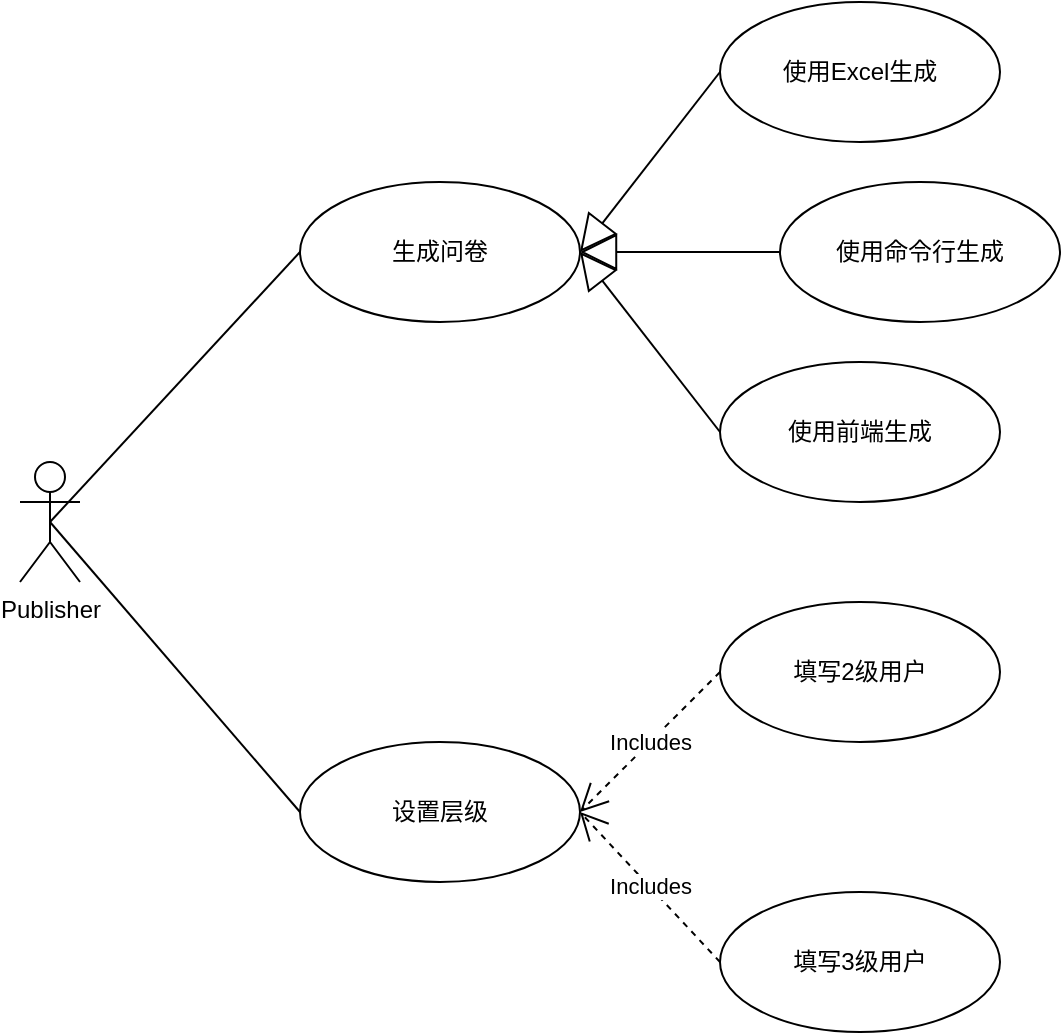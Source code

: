 <mxfile version="21.2.1" type="device">
  <diagram name="第 1 页" id="UC-NoCE8Qr9sXDWpvfq6">
    <mxGraphModel dx="989" dy="577" grid="1" gridSize="10" guides="1" tooltips="1" connect="1" arrows="1" fold="1" page="1" pageScale="1" pageWidth="827" pageHeight="1169" background="#ffffff" math="0" shadow="0">
      <root>
        <mxCell id="0" />
        <mxCell id="1" parent="0" />
        <mxCell id="EDIflOC075SkroV8L2ij-1" value="Publisher" style="shape=umlActor;verticalLabelPosition=bottom;verticalAlign=top;html=1;" vertex="1" parent="1">
          <mxGeometry x="190" y="370" width="30" height="60" as="geometry" />
        </mxCell>
        <mxCell id="EDIflOC075SkroV8L2ij-2" value="生成问卷" style="ellipse;whiteSpace=wrap;html=1;" vertex="1" parent="1">
          <mxGeometry x="330" y="230" width="140" height="70" as="geometry" />
        </mxCell>
        <mxCell id="EDIflOC075SkroV8L2ij-3" value="使用Excel生成" style="ellipse;whiteSpace=wrap;html=1;" vertex="1" parent="1">
          <mxGeometry x="540" y="140" width="140" height="70" as="geometry" />
        </mxCell>
        <mxCell id="EDIflOC075SkroV8L2ij-4" value="使用命令行生成" style="ellipse;whiteSpace=wrap;html=1;" vertex="1" parent="1">
          <mxGeometry x="570" y="230" width="140" height="70" as="geometry" />
        </mxCell>
        <mxCell id="EDIflOC075SkroV8L2ij-5" value="使用前端生成" style="ellipse;whiteSpace=wrap;html=1;" vertex="1" parent="1">
          <mxGeometry x="540" y="320" width="140" height="70" as="geometry" />
        </mxCell>
        <mxCell id="EDIflOC075SkroV8L2ij-6" value="设置层级" style="ellipse;whiteSpace=wrap;html=1;" vertex="1" parent="1">
          <mxGeometry x="330" y="510" width="140" height="70" as="geometry" />
        </mxCell>
        <mxCell id="EDIflOC075SkroV8L2ij-8" value="填写2级用户" style="ellipse;whiteSpace=wrap;html=1;" vertex="1" parent="1">
          <mxGeometry x="540" y="440" width="140" height="70" as="geometry" />
        </mxCell>
        <mxCell id="EDIflOC075SkroV8L2ij-9" value="填写3级用户" style="ellipse;whiteSpace=wrap;html=1;" vertex="1" parent="1">
          <mxGeometry x="540" y="585" width="140" height="70" as="geometry" />
        </mxCell>
        <mxCell id="EDIflOC075SkroV8L2ij-12" value="Includes" style="endArrow=open;endSize=12;dashed=1;html=1;rounded=0;entryX=1;entryY=0.5;entryDx=0;entryDy=0;exitX=0;exitY=0.5;exitDx=0;exitDy=0;" edge="1" parent="1" source="EDIflOC075SkroV8L2ij-9" target="EDIflOC075SkroV8L2ij-6">
          <mxGeometry width="160" relative="1" as="geometry">
            <mxPoint x="300" y="614.86" as="sourcePoint" />
            <mxPoint x="460" y="614.86" as="targetPoint" />
          </mxGeometry>
        </mxCell>
        <mxCell id="EDIflOC075SkroV8L2ij-13" value="Includes" style="endArrow=open;endSize=12;dashed=1;html=1;rounded=0;exitX=0;exitY=0.5;exitDx=0;exitDy=0;entryX=1;entryY=0.5;entryDx=0;entryDy=0;" edge="1" parent="1" source="EDIflOC075SkroV8L2ij-8" target="EDIflOC075SkroV8L2ij-6">
          <mxGeometry width="160" relative="1" as="geometry">
            <mxPoint x="410" y="560" as="sourcePoint" />
            <mxPoint x="570" y="560" as="targetPoint" />
          </mxGeometry>
        </mxCell>
        <mxCell id="EDIflOC075SkroV8L2ij-14" value="" style="endArrow=block;endSize=16;endFill=0;html=1;rounded=0;entryX=1;entryY=0.5;entryDx=0;entryDy=0;exitX=0;exitY=0.5;exitDx=0;exitDy=0;" edge="1" parent="1" source="EDIflOC075SkroV8L2ij-4" target="EDIflOC075SkroV8L2ij-2">
          <mxGeometry width="160" relative="1" as="geometry">
            <mxPoint x="380" y="280" as="sourcePoint" />
            <mxPoint x="540" y="280" as="targetPoint" />
          </mxGeometry>
        </mxCell>
        <mxCell id="EDIflOC075SkroV8L2ij-15" value="" style="endArrow=block;endSize=16;endFill=0;html=1;rounded=0;entryX=1;entryY=0.5;entryDx=0;entryDy=0;exitX=0;exitY=0.5;exitDx=0;exitDy=0;" edge="1" parent="1" source="EDIflOC075SkroV8L2ij-5" target="EDIflOC075SkroV8L2ij-2">
          <mxGeometry width="160" relative="1" as="geometry">
            <mxPoint x="390" y="290" as="sourcePoint" />
            <mxPoint x="550" y="290" as="targetPoint" />
          </mxGeometry>
        </mxCell>
        <mxCell id="EDIflOC075SkroV8L2ij-16" value="" style="endArrow=block;endSize=16;endFill=0;html=1;rounded=0;entryX=1;entryY=0.5;entryDx=0;entryDy=0;exitX=0;exitY=0.5;exitDx=0;exitDy=0;" edge="1" parent="1" source="EDIflOC075SkroV8L2ij-3" target="EDIflOC075SkroV8L2ij-2">
          <mxGeometry width="160" relative="1" as="geometry">
            <mxPoint x="400" y="300" as="sourcePoint" />
            <mxPoint x="560" y="300" as="targetPoint" />
          </mxGeometry>
        </mxCell>
        <mxCell id="EDIflOC075SkroV8L2ij-17" value="" style="endArrow=none;html=1;rounded=0;exitX=0.5;exitY=0.5;exitDx=0;exitDy=0;exitPerimeter=0;entryX=0;entryY=0.5;entryDx=0;entryDy=0;" edge="1" parent="1" source="EDIflOC075SkroV8L2ij-1" target="EDIflOC075SkroV8L2ij-2">
          <mxGeometry width="50" height="50" relative="1" as="geometry">
            <mxPoint x="380" y="360" as="sourcePoint" />
            <mxPoint x="430" y="310" as="targetPoint" />
          </mxGeometry>
        </mxCell>
        <mxCell id="EDIflOC075SkroV8L2ij-18" value="" style="endArrow=none;html=1;rounded=0;exitX=0.5;exitY=0.5;exitDx=0;exitDy=0;exitPerimeter=0;entryX=0;entryY=0.5;entryDx=0;entryDy=0;" edge="1" parent="1" source="EDIflOC075SkroV8L2ij-1" target="EDIflOC075SkroV8L2ij-6">
          <mxGeometry width="50" height="50" relative="1" as="geometry">
            <mxPoint x="380" y="360" as="sourcePoint" />
            <mxPoint x="430" y="310" as="targetPoint" />
          </mxGeometry>
        </mxCell>
      </root>
    </mxGraphModel>
  </diagram>
</mxfile>
